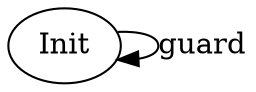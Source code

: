 // Graph2strat test - Local_test

#init Init
digraph Local_test {
    Init [comment="enter:enter;leave:leave;loop:loop"]
    Init -> Init [label="guard"]
}